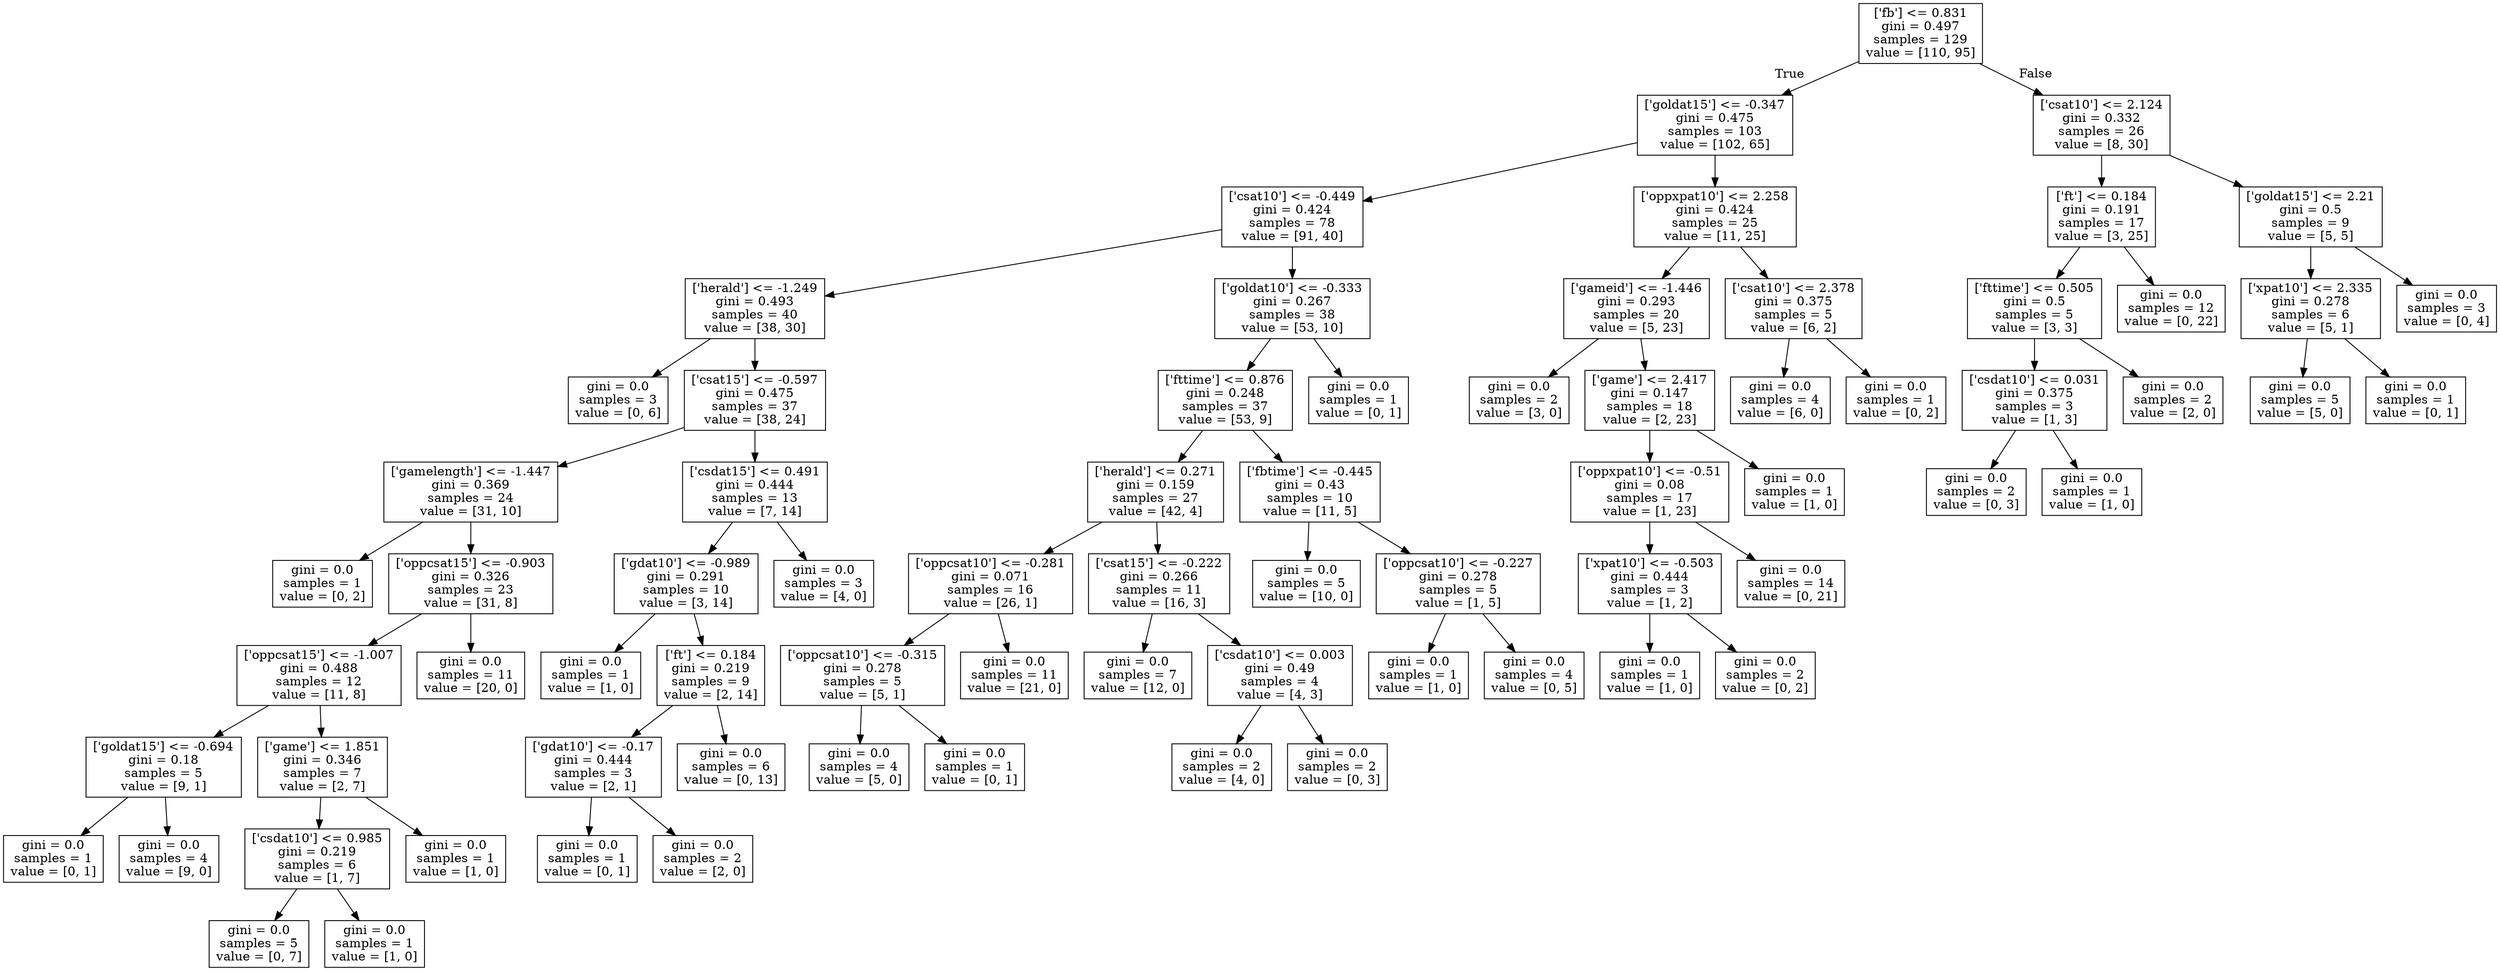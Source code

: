 digraph Tree {
node [shape=box] ;
0 [label="['fb'] <= 0.831\ngini = 0.497\nsamples = 129\nvalue = [110, 95]"] ;
1 [label="['goldat15'] <= -0.347\ngini = 0.475\nsamples = 103\nvalue = [102, 65]"] ;
0 -> 1 [labeldistance=2.5, labelangle=45, headlabel="True"] ;
2 [label="['csat10'] <= -0.449\ngini = 0.424\nsamples = 78\nvalue = [91, 40]"] ;
1 -> 2 ;
3 [label="['herald'] <= -1.249\ngini = 0.493\nsamples = 40\nvalue = [38, 30]"] ;
2 -> 3 ;
4 [label="gini = 0.0\nsamples = 3\nvalue = [0, 6]"] ;
3 -> 4 ;
5 [label="['csat15'] <= -0.597\ngini = 0.475\nsamples = 37\nvalue = [38, 24]"] ;
3 -> 5 ;
6 [label="['gamelength'] <= -1.447\ngini = 0.369\nsamples = 24\nvalue = [31, 10]"] ;
5 -> 6 ;
7 [label="gini = 0.0\nsamples = 1\nvalue = [0, 2]"] ;
6 -> 7 ;
8 [label="['oppcsat15'] <= -0.903\ngini = 0.326\nsamples = 23\nvalue = [31, 8]"] ;
6 -> 8 ;
9 [label="['oppcsat15'] <= -1.007\ngini = 0.488\nsamples = 12\nvalue = [11, 8]"] ;
8 -> 9 ;
10 [label="['goldat15'] <= -0.694\ngini = 0.18\nsamples = 5\nvalue = [9, 1]"] ;
9 -> 10 ;
11 [label="gini = 0.0\nsamples = 1\nvalue = [0, 1]"] ;
10 -> 11 ;
12 [label="gini = 0.0\nsamples = 4\nvalue = [9, 0]"] ;
10 -> 12 ;
13 [label="['game'] <= 1.851\ngini = 0.346\nsamples = 7\nvalue = [2, 7]"] ;
9 -> 13 ;
14 [label="['csdat10'] <= 0.985\ngini = 0.219\nsamples = 6\nvalue = [1, 7]"] ;
13 -> 14 ;
15 [label="gini = 0.0\nsamples = 5\nvalue = [0, 7]"] ;
14 -> 15 ;
16 [label="gini = 0.0\nsamples = 1\nvalue = [1, 0]"] ;
14 -> 16 ;
17 [label="gini = 0.0\nsamples = 1\nvalue = [1, 0]"] ;
13 -> 17 ;
18 [label="gini = 0.0\nsamples = 11\nvalue = [20, 0]"] ;
8 -> 18 ;
19 [label="['csdat15'] <= 0.491\ngini = 0.444\nsamples = 13\nvalue = [7, 14]"] ;
5 -> 19 ;
20 [label="['gdat10'] <= -0.989\ngini = 0.291\nsamples = 10\nvalue = [3, 14]"] ;
19 -> 20 ;
21 [label="gini = 0.0\nsamples = 1\nvalue = [1, 0]"] ;
20 -> 21 ;
22 [label="['ft'] <= 0.184\ngini = 0.219\nsamples = 9\nvalue = [2, 14]"] ;
20 -> 22 ;
23 [label="['gdat10'] <= -0.17\ngini = 0.444\nsamples = 3\nvalue = [2, 1]"] ;
22 -> 23 ;
24 [label="gini = 0.0\nsamples = 1\nvalue = [0, 1]"] ;
23 -> 24 ;
25 [label="gini = 0.0\nsamples = 2\nvalue = [2, 0]"] ;
23 -> 25 ;
26 [label="gini = 0.0\nsamples = 6\nvalue = [0, 13]"] ;
22 -> 26 ;
27 [label="gini = 0.0\nsamples = 3\nvalue = [4, 0]"] ;
19 -> 27 ;
28 [label="['goldat10'] <= -0.333\ngini = 0.267\nsamples = 38\nvalue = [53, 10]"] ;
2 -> 28 ;
29 [label="['fttime'] <= 0.876\ngini = 0.248\nsamples = 37\nvalue = [53, 9]"] ;
28 -> 29 ;
30 [label="['herald'] <= 0.271\ngini = 0.159\nsamples = 27\nvalue = [42, 4]"] ;
29 -> 30 ;
31 [label="['oppcsat10'] <= -0.281\ngini = 0.071\nsamples = 16\nvalue = [26, 1]"] ;
30 -> 31 ;
32 [label="['oppcsat10'] <= -0.315\ngini = 0.278\nsamples = 5\nvalue = [5, 1]"] ;
31 -> 32 ;
33 [label="gini = 0.0\nsamples = 4\nvalue = [5, 0]"] ;
32 -> 33 ;
34 [label="gini = 0.0\nsamples = 1\nvalue = [0, 1]"] ;
32 -> 34 ;
35 [label="gini = 0.0\nsamples = 11\nvalue = [21, 0]"] ;
31 -> 35 ;
36 [label="['csat15'] <= -0.222\ngini = 0.266\nsamples = 11\nvalue = [16, 3]"] ;
30 -> 36 ;
37 [label="gini = 0.0\nsamples = 7\nvalue = [12, 0]"] ;
36 -> 37 ;
38 [label="['csdat10'] <= 0.003\ngini = 0.49\nsamples = 4\nvalue = [4, 3]"] ;
36 -> 38 ;
39 [label="gini = 0.0\nsamples = 2\nvalue = [4, 0]"] ;
38 -> 39 ;
40 [label="gini = 0.0\nsamples = 2\nvalue = [0, 3]"] ;
38 -> 40 ;
41 [label="['fbtime'] <= -0.445\ngini = 0.43\nsamples = 10\nvalue = [11, 5]"] ;
29 -> 41 ;
42 [label="gini = 0.0\nsamples = 5\nvalue = [10, 0]"] ;
41 -> 42 ;
43 [label="['oppcsat10'] <= -0.227\ngini = 0.278\nsamples = 5\nvalue = [1, 5]"] ;
41 -> 43 ;
44 [label="gini = 0.0\nsamples = 1\nvalue = [1, 0]"] ;
43 -> 44 ;
45 [label="gini = 0.0\nsamples = 4\nvalue = [0, 5]"] ;
43 -> 45 ;
46 [label="gini = 0.0\nsamples = 1\nvalue = [0, 1]"] ;
28 -> 46 ;
47 [label="['oppxpat10'] <= 2.258\ngini = 0.424\nsamples = 25\nvalue = [11, 25]"] ;
1 -> 47 ;
48 [label="['gameid'] <= -1.446\ngini = 0.293\nsamples = 20\nvalue = [5, 23]"] ;
47 -> 48 ;
49 [label="gini = 0.0\nsamples = 2\nvalue = [3, 0]"] ;
48 -> 49 ;
50 [label="['game'] <= 2.417\ngini = 0.147\nsamples = 18\nvalue = [2, 23]"] ;
48 -> 50 ;
51 [label="['oppxpat10'] <= -0.51\ngini = 0.08\nsamples = 17\nvalue = [1, 23]"] ;
50 -> 51 ;
52 [label="['xpat10'] <= -0.503\ngini = 0.444\nsamples = 3\nvalue = [1, 2]"] ;
51 -> 52 ;
53 [label="gini = 0.0\nsamples = 1\nvalue = [1, 0]"] ;
52 -> 53 ;
54 [label="gini = 0.0\nsamples = 2\nvalue = [0, 2]"] ;
52 -> 54 ;
55 [label="gini = 0.0\nsamples = 14\nvalue = [0, 21]"] ;
51 -> 55 ;
56 [label="gini = 0.0\nsamples = 1\nvalue = [1, 0]"] ;
50 -> 56 ;
57 [label="['csat10'] <= 2.378\ngini = 0.375\nsamples = 5\nvalue = [6, 2]"] ;
47 -> 57 ;
58 [label="gini = 0.0\nsamples = 4\nvalue = [6, 0]"] ;
57 -> 58 ;
59 [label="gini = 0.0\nsamples = 1\nvalue = [0, 2]"] ;
57 -> 59 ;
60 [label="['csat10'] <= 2.124\ngini = 0.332\nsamples = 26\nvalue = [8, 30]"] ;
0 -> 60 [labeldistance=2.5, labelangle=-45, headlabel="False"] ;
61 [label="['ft'] <= 0.184\ngini = 0.191\nsamples = 17\nvalue = [3, 25]"] ;
60 -> 61 ;
62 [label="['fttime'] <= 0.505\ngini = 0.5\nsamples = 5\nvalue = [3, 3]"] ;
61 -> 62 ;
63 [label="['csdat10'] <= 0.031\ngini = 0.375\nsamples = 3\nvalue = [1, 3]"] ;
62 -> 63 ;
64 [label="gini = 0.0\nsamples = 2\nvalue = [0, 3]"] ;
63 -> 64 ;
65 [label="gini = 0.0\nsamples = 1\nvalue = [1, 0]"] ;
63 -> 65 ;
66 [label="gini = 0.0\nsamples = 2\nvalue = [2, 0]"] ;
62 -> 66 ;
67 [label="gini = 0.0\nsamples = 12\nvalue = [0, 22]"] ;
61 -> 67 ;
68 [label="['goldat15'] <= 2.21\ngini = 0.5\nsamples = 9\nvalue = [5, 5]"] ;
60 -> 68 ;
69 [label="['xpat10'] <= 2.335\ngini = 0.278\nsamples = 6\nvalue = [5, 1]"] ;
68 -> 69 ;
70 [label="gini = 0.0\nsamples = 5\nvalue = [5, 0]"] ;
69 -> 70 ;
71 [label="gini = 0.0\nsamples = 1\nvalue = [0, 1]"] ;
69 -> 71 ;
72 [label="gini = 0.0\nsamples = 3\nvalue = [0, 4]"] ;
68 -> 72 ;
}